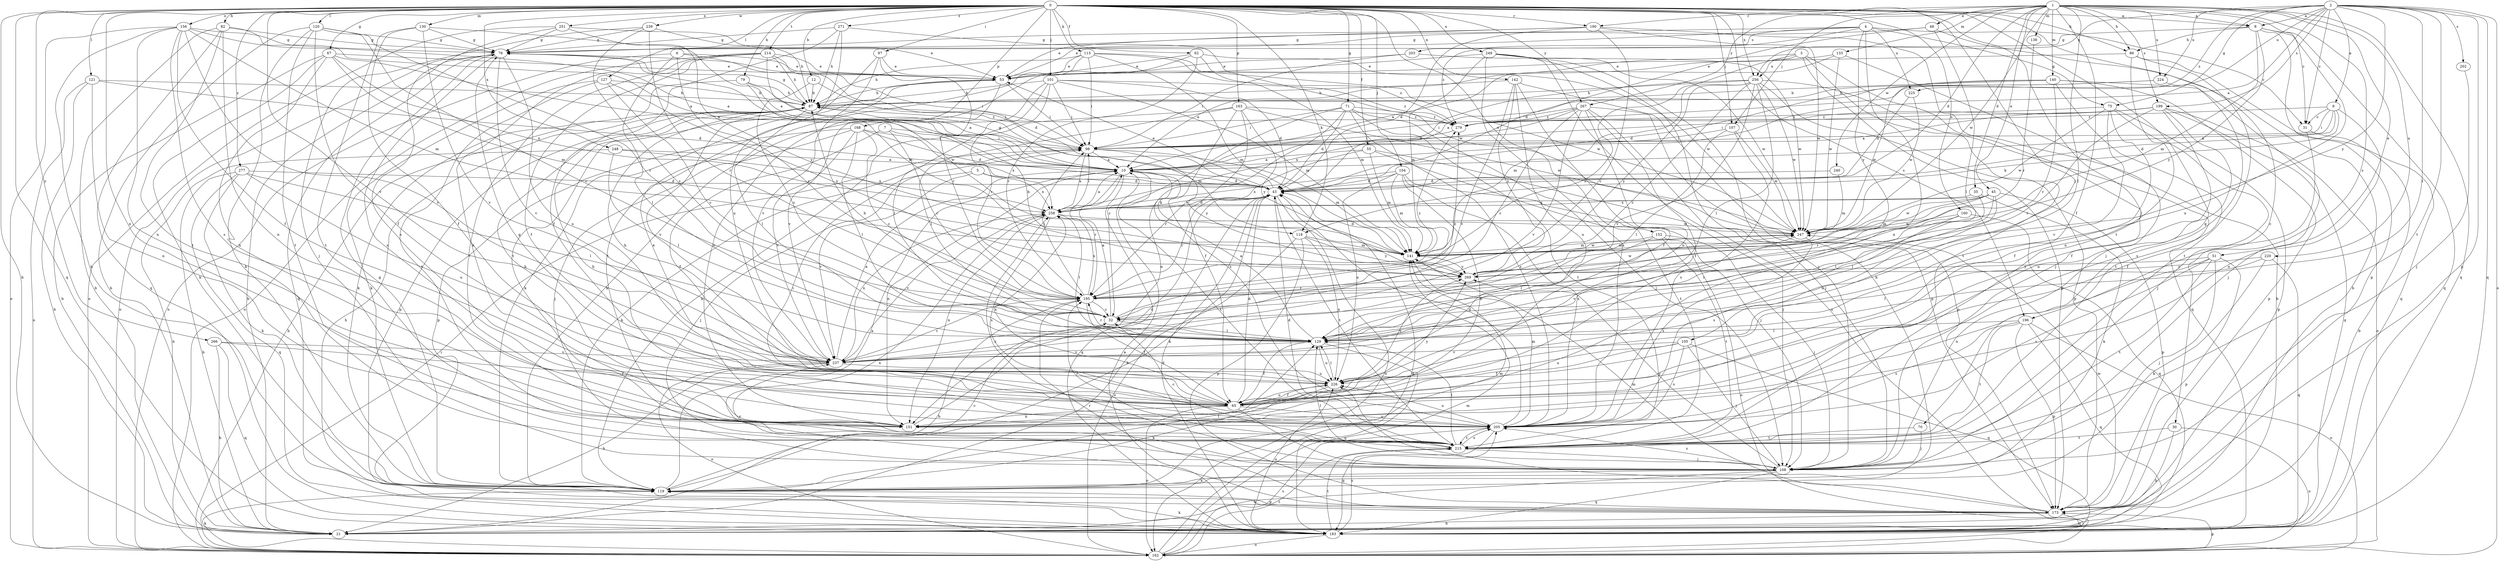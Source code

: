 strict digraph  {
0;
1;
2;
3;
4;
5;
6;
7;
8;
9;
10;
12;
21;
30;
31;
32;
35;
43;
45;
48;
51;
53;
55;
62;
65;
67;
70;
71;
75;
76;
79;
82;
86;
87;
97;
98;
101;
104;
105;
107;
108;
113;
118;
119;
120;
121;
127;
129;
130;
133;
138;
140;
141;
142;
151;
152;
156;
160;
162;
163;
168;
173;
183;
190;
195;
196;
199;
202;
203;
205;
214;
215;
220;
224;
225;
226;
237;
239;
240;
247;
248;
249;
251;
256;
258;
266;
267;
269;
271;
277;
279;
0 -> 8  [label=a];
0 -> 12  [label=b];
0 -> 21  [label=b];
0 -> 30  [label=c];
0 -> 55  [label=f];
0 -> 62  [label=f];
0 -> 67  [label=g];
0 -> 70  [label=g];
0 -> 71  [label=g];
0 -> 79  [label=h];
0 -> 82  [label=h];
0 -> 86  [label=h];
0 -> 97  [label=i];
0 -> 101  [label=j];
0 -> 104  [label=j];
0 -> 105  [label=j];
0 -> 107  [label=j];
0 -> 113  [label=k];
0 -> 118  [label=k];
0 -> 120  [label=l];
0 -> 121  [label=l];
0 -> 127  [label=l];
0 -> 130  [label=m];
0 -> 142  [label=n];
0 -> 151  [label=n];
0 -> 152  [label=o];
0 -> 156  [label=o];
0 -> 160  [label=o];
0 -> 163  [label=p];
0 -> 168  [label=p];
0 -> 183  [label=q];
0 -> 190  [label=r];
0 -> 196  [label=s];
0 -> 214  [label=t];
0 -> 215  [label=t];
0 -> 237  [label=v];
0 -> 239  [label=w];
0 -> 248  [label=x];
0 -> 249  [label=x];
0 -> 251  [label=x];
0 -> 256  [label=x];
0 -> 266  [label=y];
0 -> 267  [label=y];
0 -> 271  [label=z];
0 -> 277  [label=z];
1 -> 8  [label=a];
1 -> 31  [label=c];
1 -> 35  [label=d];
1 -> 43  [label=d];
1 -> 45  [label=e];
1 -> 48  [label=e];
1 -> 51  [label=e];
1 -> 65  [label=f];
1 -> 86  [label=h];
1 -> 107  [label=j];
1 -> 129  [label=l];
1 -> 133  [label=m];
1 -> 138  [label=m];
1 -> 140  [label=m];
1 -> 183  [label=q];
1 -> 190  [label=r];
1 -> 196  [label=s];
1 -> 199  [label=s];
1 -> 220  [label=u];
1 -> 224  [label=u];
1 -> 240  [label=w];
1 -> 247  [label=w];
1 -> 267  [label=y];
2 -> 8  [label=a];
2 -> 9  [label=a];
2 -> 10  [label=a];
2 -> 31  [label=c];
2 -> 75  [label=g];
2 -> 129  [label=l];
2 -> 162  [label=o];
2 -> 173  [label=p];
2 -> 183  [label=q];
2 -> 199  [label=s];
2 -> 202  [label=s];
2 -> 215  [label=t];
2 -> 224  [label=u];
2 -> 225  [label=u];
2 -> 256  [label=x];
2 -> 269  [label=y];
2 -> 279  [label=z];
3 -> 10  [label=a];
3 -> 108  [label=j];
3 -> 173  [label=p];
3 -> 195  [label=r];
3 -> 215  [label=t];
3 -> 256  [label=x];
4 -> 31  [label=c];
4 -> 53  [label=e];
4 -> 75  [label=g];
4 -> 76  [label=g];
4 -> 151  [label=n];
4 -> 203  [label=s];
4 -> 225  [label=u];
4 -> 269  [label=y];
4 -> 279  [label=z];
5 -> 43  [label=d];
5 -> 108  [label=j];
5 -> 237  [label=v];
5 -> 258  [label=x];
6 -> 43  [label=d];
6 -> 53  [label=e];
6 -> 129  [label=l];
6 -> 162  [label=o];
6 -> 195  [label=r];
7 -> 65  [label=f];
7 -> 98  [label=i];
7 -> 195  [label=r];
7 -> 258  [label=x];
8 -> 76  [label=g];
8 -> 86  [label=h];
8 -> 141  [label=m];
8 -> 173  [label=p];
8 -> 183  [label=q];
8 -> 226  [label=u];
8 -> 269  [label=y];
9 -> 10  [label=a];
9 -> 31  [label=c];
9 -> 43  [label=d];
9 -> 98  [label=i];
9 -> 118  [label=k];
9 -> 151  [label=n];
9 -> 279  [label=z];
10 -> 43  [label=d];
10 -> 118  [label=k];
10 -> 151  [label=n];
10 -> 183  [label=q];
10 -> 195  [label=r];
10 -> 215  [label=t];
12 -> 32  [label=c];
12 -> 87  [label=h];
12 -> 98  [label=i];
30 -> 21  [label=b];
30 -> 162  [label=o];
30 -> 215  [label=t];
31 -> 21  [label=b];
31 -> 65  [label=f];
32 -> 10  [label=a];
32 -> 87  [label=h];
32 -> 129  [label=l];
32 -> 279  [label=z];
35 -> 119  [label=k];
35 -> 129  [label=l];
35 -> 258  [label=x];
43 -> 21  [label=b];
43 -> 53  [label=e];
43 -> 76  [label=g];
43 -> 119  [label=k];
43 -> 162  [label=o];
43 -> 195  [label=r];
43 -> 215  [label=t];
43 -> 258  [label=x];
45 -> 129  [label=l];
45 -> 141  [label=m];
45 -> 173  [label=p];
45 -> 195  [label=r];
45 -> 226  [label=u];
45 -> 247  [label=w];
45 -> 258  [label=x];
48 -> 21  [label=b];
48 -> 43  [label=d];
48 -> 76  [label=g];
48 -> 129  [label=l];
51 -> 108  [label=j];
51 -> 151  [label=n];
51 -> 173  [label=p];
51 -> 205  [label=s];
51 -> 215  [label=t];
51 -> 269  [label=y];
53 -> 87  [label=h];
53 -> 98  [label=i];
53 -> 119  [label=k];
53 -> 237  [label=v];
55 -> 10  [label=a];
55 -> 108  [label=j];
55 -> 141  [label=m];
55 -> 195  [label=r];
55 -> 215  [label=t];
62 -> 53  [label=e];
62 -> 141  [label=m];
62 -> 151  [label=n];
62 -> 195  [label=r];
62 -> 247  [label=w];
65 -> 43  [label=d];
65 -> 53  [label=e];
65 -> 76  [label=g];
65 -> 108  [label=j];
65 -> 151  [label=n];
65 -> 162  [label=o];
65 -> 205  [label=s];
65 -> 226  [label=u];
65 -> 258  [label=x];
65 -> 269  [label=y];
67 -> 10  [label=a];
67 -> 21  [label=b];
67 -> 53  [label=e];
67 -> 119  [label=k];
67 -> 141  [label=m];
67 -> 151  [label=n];
67 -> 258  [label=x];
70 -> 108  [label=j];
70 -> 215  [label=t];
71 -> 32  [label=c];
71 -> 43  [label=d];
71 -> 98  [label=i];
71 -> 108  [label=j];
71 -> 151  [label=n];
71 -> 205  [label=s];
71 -> 215  [label=t];
71 -> 279  [label=z];
75 -> 65  [label=f];
75 -> 108  [label=j];
75 -> 173  [label=p];
75 -> 237  [label=v];
75 -> 247  [label=w];
75 -> 279  [label=z];
76 -> 21  [label=b];
76 -> 53  [label=e];
76 -> 162  [label=o];
76 -> 183  [label=q];
76 -> 205  [label=s];
76 -> 226  [label=u];
76 -> 237  [label=v];
79 -> 10  [label=a];
79 -> 87  [label=h];
79 -> 119  [label=k];
79 -> 247  [label=w];
82 -> 10  [label=a];
82 -> 21  [label=b];
82 -> 76  [label=g];
82 -> 151  [label=n];
82 -> 183  [label=q];
82 -> 215  [label=t];
86 -> 53  [label=e];
86 -> 151  [label=n];
86 -> 183  [label=q];
86 -> 215  [label=t];
87 -> 76  [label=g];
87 -> 129  [label=l];
87 -> 141  [label=m];
87 -> 173  [label=p];
87 -> 237  [label=v];
87 -> 279  [label=z];
97 -> 53  [label=e];
97 -> 195  [label=r];
97 -> 215  [label=t];
97 -> 237  [label=v];
98 -> 10  [label=a];
98 -> 119  [label=k];
98 -> 141  [label=m];
98 -> 258  [label=x];
98 -> 269  [label=y];
101 -> 43  [label=d];
101 -> 87  [label=h];
101 -> 98  [label=i];
101 -> 119  [label=k];
101 -> 129  [label=l];
101 -> 141  [label=m];
101 -> 195  [label=r];
101 -> 279  [label=z];
104 -> 43  [label=d];
104 -> 108  [label=j];
104 -> 141  [label=m];
104 -> 151  [label=n];
104 -> 205  [label=s];
104 -> 226  [label=u];
104 -> 258  [label=x];
105 -> 65  [label=f];
105 -> 108  [label=j];
105 -> 183  [label=q];
105 -> 205  [label=s];
105 -> 226  [label=u];
105 -> 237  [label=v];
107 -> 98  [label=i];
107 -> 129  [label=l];
107 -> 205  [label=s];
107 -> 247  [label=w];
108 -> 21  [label=b];
108 -> 119  [label=k];
108 -> 129  [label=l];
108 -> 183  [label=q];
108 -> 205  [label=s];
108 -> 237  [label=v];
108 -> 258  [label=x];
108 -> 269  [label=y];
113 -> 53  [label=e];
113 -> 87  [label=h];
113 -> 98  [label=i];
113 -> 141  [label=m];
113 -> 215  [label=t];
113 -> 247  [label=w];
113 -> 279  [label=z];
118 -> 141  [label=m];
118 -> 162  [label=o];
118 -> 173  [label=p];
118 -> 226  [label=u];
118 -> 269  [label=y];
119 -> 10  [label=a];
119 -> 32  [label=c];
119 -> 76  [label=g];
119 -> 129  [label=l];
119 -> 141  [label=m];
119 -> 173  [label=p];
120 -> 21  [label=b];
120 -> 32  [label=c];
120 -> 65  [label=f];
120 -> 76  [label=g];
120 -> 119  [label=k];
120 -> 195  [label=r];
120 -> 215  [label=t];
121 -> 21  [label=b];
121 -> 43  [label=d];
121 -> 87  [label=h];
121 -> 151  [label=n];
121 -> 162  [label=o];
127 -> 32  [label=c];
127 -> 87  [label=h];
127 -> 119  [label=k];
127 -> 215  [label=t];
127 -> 269  [label=y];
129 -> 10  [label=a];
129 -> 65  [label=f];
129 -> 183  [label=q];
129 -> 195  [label=r];
129 -> 226  [label=u];
129 -> 237  [label=v];
130 -> 10  [label=a];
130 -> 65  [label=f];
130 -> 76  [label=g];
130 -> 215  [label=t];
130 -> 237  [label=v];
133 -> 10  [label=a];
133 -> 21  [label=b];
133 -> 53  [label=e];
133 -> 247  [label=w];
138 -> 195  [label=r];
140 -> 43  [label=d];
140 -> 87  [label=h];
140 -> 108  [label=j];
140 -> 173  [label=p];
140 -> 195  [label=r];
140 -> 215  [label=t];
140 -> 247  [label=w];
141 -> 43  [label=d];
141 -> 247  [label=w];
141 -> 269  [label=y];
142 -> 65  [label=f];
142 -> 87  [label=h];
142 -> 173  [label=p];
142 -> 226  [label=u];
142 -> 237  [label=v];
142 -> 269  [label=y];
151 -> 43  [label=d];
151 -> 87  [label=h];
152 -> 108  [label=j];
152 -> 129  [label=l];
152 -> 141  [label=m];
152 -> 162  [label=o];
152 -> 215  [label=t];
156 -> 10  [label=a];
156 -> 65  [label=f];
156 -> 76  [label=g];
156 -> 119  [label=k];
156 -> 141  [label=m];
156 -> 151  [label=n];
156 -> 162  [label=o];
156 -> 205  [label=s];
156 -> 237  [label=v];
160 -> 129  [label=l];
160 -> 183  [label=q];
160 -> 205  [label=s];
160 -> 247  [label=w];
162 -> 43  [label=d];
162 -> 87  [label=h];
162 -> 98  [label=i];
162 -> 119  [label=k];
162 -> 141  [label=m];
162 -> 173  [label=p];
162 -> 205  [label=s];
162 -> 215  [label=t];
163 -> 65  [label=f];
163 -> 119  [label=k];
163 -> 129  [label=l];
163 -> 205  [label=s];
163 -> 247  [label=w];
163 -> 269  [label=y];
163 -> 279  [label=z];
168 -> 32  [label=c];
168 -> 43  [label=d];
168 -> 98  [label=i];
168 -> 108  [label=j];
168 -> 129  [label=l];
168 -> 173  [label=p];
168 -> 237  [label=v];
173 -> 21  [label=b];
173 -> 141  [label=m];
173 -> 183  [label=q];
173 -> 195  [label=r];
173 -> 226  [label=u];
173 -> 247  [label=w];
173 -> 258  [label=x];
183 -> 10  [label=a];
183 -> 43  [label=d];
183 -> 87  [label=h];
183 -> 119  [label=k];
183 -> 162  [label=o];
183 -> 205  [label=s];
183 -> 215  [label=t];
183 -> 226  [label=u];
190 -> 32  [label=c];
190 -> 43  [label=d];
190 -> 53  [label=e];
190 -> 76  [label=g];
190 -> 108  [label=j];
190 -> 247  [label=w];
195 -> 21  [label=b];
195 -> 32  [label=c];
195 -> 65  [label=f];
195 -> 98  [label=i];
195 -> 258  [label=x];
195 -> 279  [label=z];
196 -> 129  [label=l];
196 -> 162  [label=o];
196 -> 173  [label=p];
196 -> 183  [label=q];
196 -> 205  [label=s];
196 -> 215  [label=t];
199 -> 10  [label=a];
199 -> 32  [label=c];
199 -> 65  [label=f];
199 -> 98  [label=i];
199 -> 151  [label=n];
199 -> 162  [label=o];
199 -> 183  [label=q];
199 -> 279  [label=z];
202 -> 108  [label=j];
203 -> 53  [label=e];
203 -> 98  [label=i];
203 -> 247  [label=w];
205 -> 43  [label=d];
205 -> 87  [label=h];
205 -> 98  [label=i];
205 -> 141  [label=m];
205 -> 183  [label=q];
205 -> 215  [label=t];
205 -> 226  [label=u];
214 -> 53  [label=e];
214 -> 65  [label=f];
214 -> 87  [label=h];
214 -> 98  [label=i];
214 -> 141  [label=m];
214 -> 151  [label=n];
214 -> 162  [label=o];
214 -> 215  [label=t];
215 -> 32  [label=c];
215 -> 43  [label=d];
215 -> 108  [label=j];
215 -> 129  [label=l];
215 -> 195  [label=r];
215 -> 205  [label=s];
220 -> 119  [label=k];
220 -> 129  [label=l];
220 -> 183  [label=q];
220 -> 269  [label=y];
224 -> 10  [label=a];
224 -> 87  [label=h];
224 -> 205  [label=s];
225 -> 43  [label=d];
225 -> 247  [label=w];
226 -> 65  [label=f];
226 -> 87  [label=h];
226 -> 119  [label=k];
226 -> 129  [label=l];
226 -> 269  [label=y];
237 -> 10  [label=a];
237 -> 21  [label=b];
237 -> 162  [label=o];
237 -> 195  [label=r];
237 -> 226  [label=u];
237 -> 258  [label=x];
239 -> 32  [label=c];
239 -> 76  [label=g];
239 -> 87  [label=h];
239 -> 108  [label=j];
239 -> 195  [label=r];
240 -> 43  [label=d];
240 -> 141  [label=m];
247 -> 141  [label=m];
247 -> 205  [label=s];
247 -> 237  [label=v];
248 -> 10  [label=a];
248 -> 21  [label=b];
248 -> 129  [label=l];
248 -> 258  [label=x];
249 -> 53  [label=e];
249 -> 108  [label=j];
249 -> 119  [label=k];
249 -> 141  [label=m];
249 -> 162  [label=o];
249 -> 205  [label=s];
249 -> 247  [label=w];
251 -> 53  [label=e];
251 -> 76  [label=g];
251 -> 162  [label=o];
251 -> 205  [label=s];
251 -> 269  [label=y];
256 -> 32  [label=c];
256 -> 43  [label=d];
256 -> 87  [label=h];
256 -> 129  [label=l];
256 -> 141  [label=m];
256 -> 173  [label=p];
256 -> 183  [label=q];
256 -> 237  [label=v];
256 -> 247  [label=w];
256 -> 269  [label=y];
258 -> 10  [label=a];
258 -> 43  [label=d];
258 -> 98  [label=i];
258 -> 129  [label=l];
258 -> 151  [label=n];
258 -> 205  [label=s];
258 -> 237  [label=v];
258 -> 247  [label=w];
266 -> 21  [label=b];
266 -> 65  [label=f];
266 -> 183  [label=q];
266 -> 237  [label=v];
267 -> 32  [label=c];
267 -> 65  [label=f];
267 -> 98  [label=i];
267 -> 108  [label=j];
267 -> 173  [label=p];
267 -> 226  [label=u];
267 -> 237  [label=v];
267 -> 258  [label=x];
267 -> 279  [label=z];
269 -> 87  [label=h];
269 -> 195  [label=r];
269 -> 247  [label=w];
271 -> 65  [label=f];
271 -> 76  [label=g];
271 -> 87  [label=h];
271 -> 226  [label=u];
271 -> 247  [label=w];
277 -> 21  [label=b];
277 -> 43  [label=d];
277 -> 119  [label=k];
277 -> 129  [label=l];
277 -> 183  [label=q];
277 -> 226  [label=u];
279 -> 98  [label=i];
}
